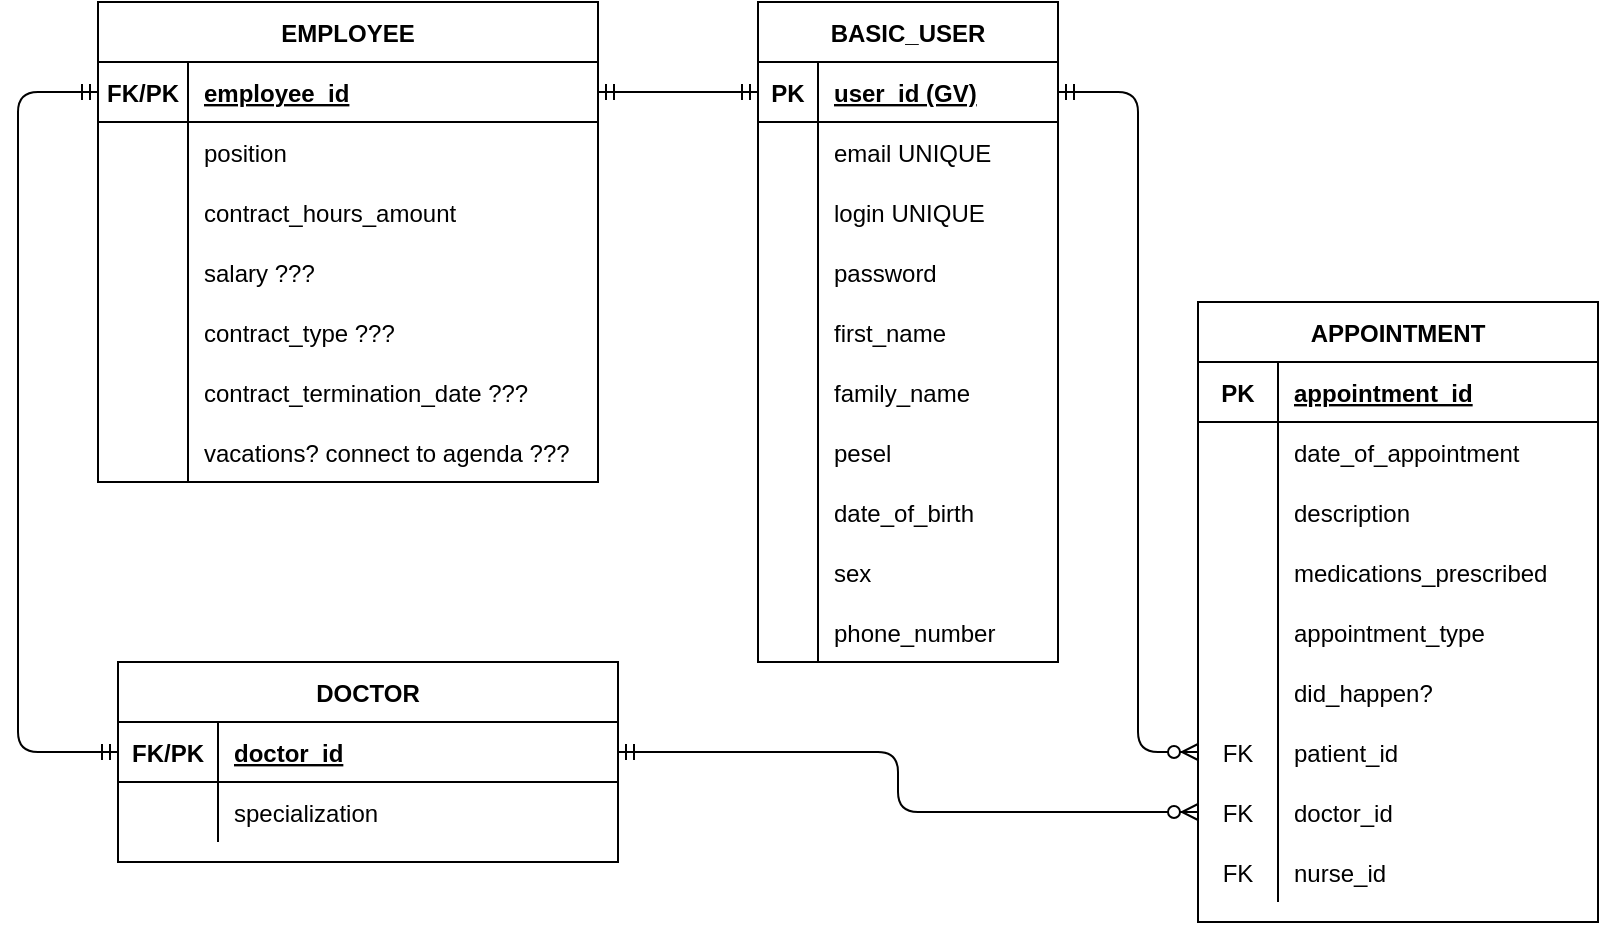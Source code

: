 <mxfile version="14.6.6" type="device"><diagram id="R2lEEEUBdFMjLlhIrx00" name="Page-1"><mxGraphModel dx="1102" dy="582" grid="1" gridSize="10" guides="1" tooltips="1" connect="1" arrows="1" fold="1" page="1" pageScale="1" pageWidth="850" pageHeight="1100" math="0" shadow="0" extFonts="Permanent Marker^https://fonts.googleapis.com/css?family=Permanent+Marker"><root><mxCell id="0"/><mxCell id="1" parent="0"/><mxCell id="C-vyLk0tnHw3VtMMgP7b-13" value="DOCTOR" style="shape=table;startSize=30;container=1;collapsible=1;childLayout=tableLayout;fixedRows=1;rowLines=0;fontStyle=1;align=center;resizeLast=1;" parent="1" vertex="1"><mxGeometry x="80" y="440" width="250" height="100" as="geometry"/></mxCell><mxCell id="C-vyLk0tnHw3VtMMgP7b-14" value="" style="shape=partialRectangle;collapsible=0;dropTarget=0;pointerEvents=0;fillColor=none;points=[[0,0.5],[1,0.5]];portConstraint=eastwest;top=0;left=0;right=0;bottom=1;" parent="C-vyLk0tnHw3VtMMgP7b-13" vertex="1"><mxGeometry y="30" width="250" height="30" as="geometry"/></mxCell><mxCell id="C-vyLk0tnHw3VtMMgP7b-15" value="FK/PK" style="shape=partialRectangle;overflow=hidden;connectable=0;fillColor=none;top=0;left=0;bottom=0;right=0;fontStyle=1;" parent="C-vyLk0tnHw3VtMMgP7b-14" vertex="1"><mxGeometry width="50" height="30" as="geometry"/></mxCell><mxCell id="C-vyLk0tnHw3VtMMgP7b-16" value="doctor_id" style="shape=partialRectangle;overflow=hidden;connectable=0;fillColor=none;top=0;left=0;bottom=0;right=0;align=left;spacingLeft=6;fontStyle=5;" parent="C-vyLk0tnHw3VtMMgP7b-14" vertex="1"><mxGeometry x="50" width="200" height="30" as="geometry"/></mxCell><mxCell id="C-vyLk0tnHw3VtMMgP7b-20" value="" style="shape=partialRectangle;collapsible=0;dropTarget=0;pointerEvents=0;fillColor=none;points=[[0,0.5],[1,0.5]];portConstraint=eastwest;top=0;left=0;right=0;bottom=0;" parent="C-vyLk0tnHw3VtMMgP7b-13" vertex="1"><mxGeometry y="60" width="250" height="30" as="geometry"/></mxCell><mxCell id="C-vyLk0tnHw3VtMMgP7b-21" value="" style="shape=partialRectangle;overflow=hidden;connectable=0;fillColor=none;top=0;left=0;bottom=0;right=0;" parent="C-vyLk0tnHw3VtMMgP7b-20" vertex="1"><mxGeometry width="50" height="30" as="geometry"/></mxCell><mxCell id="C-vyLk0tnHw3VtMMgP7b-22" value="specialization" style="shape=partialRectangle;overflow=hidden;connectable=0;fillColor=none;top=0;left=0;bottom=0;right=0;align=left;spacingLeft=6;" parent="C-vyLk0tnHw3VtMMgP7b-20" vertex="1"><mxGeometry x="50" width="200" height="30" as="geometry"/></mxCell><mxCell id="C-vyLk0tnHw3VtMMgP7b-23" value="BASIC_USER" style="shape=table;startSize=30;container=1;collapsible=1;childLayout=tableLayout;fixedRows=1;rowLines=0;fontStyle=1;align=center;resizeLast=1;" parent="1" vertex="1"><mxGeometry x="400" y="110" width="150" height="330" as="geometry"/></mxCell><mxCell id="C-vyLk0tnHw3VtMMgP7b-24" value="" style="shape=partialRectangle;collapsible=0;dropTarget=0;pointerEvents=0;fillColor=none;points=[[0,0.5],[1,0.5]];portConstraint=eastwest;top=0;left=0;right=0;bottom=1;" parent="C-vyLk0tnHw3VtMMgP7b-23" vertex="1"><mxGeometry y="30" width="150" height="30" as="geometry"/></mxCell><mxCell id="C-vyLk0tnHw3VtMMgP7b-25" value="PK" style="shape=partialRectangle;overflow=hidden;connectable=0;fillColor=none;top=0;left=0;bottom=0;right=0;fontStyle=1;" parent="C-vyLk0tnHw3VtMMgP7b-24" vertex="1"><mxGeometry width="30" height="30" as="geometry"/></mxCell><mxCell id="C-vyLk0tnHw3VtMMgP7b-26" value="user_id (GV)" style="shape=partialRectangle;overflow=hidden;connectable=0;fillColor=none;top=0;left=0;bottom=0;right=0;align=left;spacingLeft=6;fontStyle=5;" parent="C-vyLk0tnHw3VtMMgP7b-24" vertex="1"><mxGeometry x="30" width="120" height="30" as="geometry"/></mxCell><mxCell id="C-vyLk0tnHw3VtMMgP7b-9" value="" style="shape=partialRectangle;collapsible=0;dropTarget=0;pointerEvents=0;fillColor=none;points=[[0,0.5],[1,0.5]];portConstraint=eastwest;top=0;left=0;right=0;bottom=0;" parent="C-vyLk0tnHw3VtMMgP7b-23" vertex="1"><mxGeometry y="60" width="150" height="30" as="geometry"/></mxCell><mxCell id="C-vyLk0tnHw3VtMMgP7b-10" value="" style="shape=partialRectangle;overflow=hidden;connectable=0;fillColor=none;top=0;left=0;bottom=0;right=0;" parent="C-vyLk0tnHw3VtMMgP7b-9" vertex="1"><mxGeometry width="30" height="30" as="geometry"/></mxCell><mxCell id="C-vyLk0tnHw3VtMMgP7b-11" value="email UNIQUE" style="shape=partialRectangle;overflow=hidden;connectable=0;fillColor=none;top=0;left=0;bottom=0;right=0;align=left;spacingLeft=6;" parent="C-vyLk0tnHw3VtMMgP7b-9" vertex="1"><mxGeometry x="30" width="120" height="30" as="geometry"/></mxCell><mxCell id="e5UoP7gr883iHJLDIyNy-10" value="" style="shape=partialRectangle;collapsible=0;dropTarget=0;pointerEvents=0;fillColor=none;points=[[0,0.5],[1,0.5]];portConstraint=eastwest;top=0;left=0;right=0;bottom=0;" parent="C-vyLk0tnHw3VtMMgP7b-23" vertex="1"><mxGeometry y="90" width="150" height="30" as="geometry"/></mxCell><mxCell id="e5UoP7gr883iHJLDIyNy-11" value="" style="shape=partialRectangle;overflow=hidden;connectable=0;fillColor=none;top=0;left=0;bottom=0;right=0;" parent="e5UoP7gr883iHJLDIyNy-10" vertex="1"><mxGeometry width="30" height="30" as="geometry"/></mxCell><mxCell id="e5UoP7gr883iHJLDIyNy-12" value="login UNIQUE" style="shape=partialRectangle;overflow=hidden;connectable=0;fillColor=none;top=0;left=0;bottom=0;right=0;align=left;spacingLeft=6;" parent="e5UoP7gr883iHJLDIyNy-10" vertex="1"><mxGeometry x="30" width="120" height="30" as="geometry"/></mxCell><mxCell id="e5UoP7gr883iHJLDIyNy-14" value="" style="shape=partialRectangle;collapsible=0;dropTarget=0;pointerEvents=0;fillColor=none;points=[[0,0.5],[1,0.5]];portConstraint=eastwest;top=0;left=0;right=0;bottom=0;" parent="C-vyLk0tnHw3VtMMgP7b-23" vertex="1"><mxGeometry y="120" width="150" height="30" as="geometry"/></mxCell><mxCell id="e5UoP7gr883iHJLDIyNy-15" value="" style="shape=partialRectangle;overflow=hidden;connectable=0;fillColor=none;top=0;left=0;bottom=0;right=0;" parent="e5UoP7gr883iHJLDIyNy-14" vertex="1"><mxGeometry width="30" height="30" as="geometry"/></mxCell><mxCell id="e5UoP7gr883iHJLDIyNy-16" value="password" style="shape=partialRectangle;overflow=hidden;connectable=0;fillColor=none;top=0;left=0;bottom=0;right=0;align=left;spacingLeft=6;" parent="e5UoP7gr883iHJLDIyNy-14" vertex="1"><mxGeometry x="30" width="120" height="30" as="geometry"/></mxCell><mxCell id="e5UoP7gr883iHJLDIyNy-17" value="" style="shape=partialRectangle;collapsible=0;dropTarget=0;pointerEvents=0;fillColor=none;points=[[0,0.5],[1,0.5]];portConstraint=eastwest;top=0;left=0;right=0;bottom=0;" parent="C-vyLk0tnHw3VtMMgP7b-23" vertex="1"><mxGeometry y="150" width="150" height="30" as="geometry"/></mxCell><mxCell id="e5UoP7gr883iHJLDIyNy-18" value="" style="shape=partialRectangle;overflow=hidden;connectable=0;fillColor=none;top=0;left=0;bottom=0;right=0;" parent="e5UoP7gr883iHJLDIyNy-17" vertex="1"><mxGeometry width="30" height="30" as="geometry"/></mxCell><mxCell id="e5UoP7gr883iHJLDIyNy-19" value="first_name" style="shape=partialRectangle;overflow=hidden;connectable=0;fillColor=none;top=0;left=0;bottom=0;right=0;align=left;spacingLeft=6;" parent="e5UoP7gr883iHJLDIyNy-17" vertex="1"><mxGeometry x="30" width="120" height="30" as="geometry"/></mxCell><mxCell id="e5UoP7gr883iHJLDIyNy-20" value="" style="shape=partialRectangle;collapsible=0;dropTarget=0;pointerEvents=0;fillColor=none;points=[[0,0.5],[1,0.5]];portConstraint=eastwest;top=0;left=0;right=0;bottom=0;" parent="C-vyLk0tnHw3VtMMgP7b-23" vertex="1"><mxGeometry y="180" width="150" height="30" as="geometry"/></mxCell><mxCell id="e5UoP7gr883iHJLDIyNy-21" value="" style="shape=partialRectangle;overflow=hidden;connectable=0;fillColor=none;top=0;left=0;bottom=0;right=0;" parent="e5UoP7gr883iHJLDIyNy-20" vertex="1"><mxGeometry width="30" height="30" as="geometry"/></mxCell><mxCell id="e5UoP7gr883iHJLDIyNy-22" value="family_name" style="shape=partialRectangle;overflow=hidden;connectable=0;fillColor=none;top=0;left=0;bottom=0;right=0;align=left;spacingLeft=6;" parent="e5UoP7gr883iHJLDIyNy-20" vertex="1"><mxGeometry x="30" width="120" height="30" as="geometry"/></mxCell><mxCell id="e5UoP7gr883iHJLDIyNy-23" value="" style="shape=partialRectangle;collapsible=0;dropTarget=0;pointerEvents=0;fillColor=none;points=[[0,0.5],[1,0.5]];portConstraint=eastwest;top=0;left=0;right=0;bottom=0;" parent="C-vyLk0tnHw3VtMMgP7b-23" vertex="1"><mxGeometry y="210" width="150" height="30" as="geometry"/></mxCell><mxCell id="e5UoP7gr883iHJLDIyNy-24" value="" style="shape=partialRectangle;overflow=hidden;connectable=0;fillColor=none;top=0;left=0;bottom=0;right=0;" parent="e5UoP7gr883iHJLDIyNy-23" vertex="1"><mxGeometry width="30" height="30" as="geometry"/></mxCell><mxCell id="e5UoP7gr883iHJLDIyNy-25" value="pesel" style="shape=partialRectangle;overflow=hidden;connectable=0;fillColor=none;top=0;left=0;bottom=0;right=0;align=left;spacingLeft=6;" parent="e5UoP7gr883iHJLDIyNy-23" vertex="1"><mxGeometry x="30" width="120" height="30" as="geometry"/></mxCell><mxCell id="e5UoP7gr883iHJLDIyNy-26" value="" style="shape=partialRectangle;collapsible=0;dropTarget=0;pointerEvents=0;fillColor=none;points=[[0,0.5],[1,0.5]];portConstraint=eastwest;top=0;left=0;right=0;bottom=0;" parent="C-vyLk0tnHw3VtMMgP7b-23" vertex="1"><mxGeometry y="240" width="150" height="30" as="geometry"/></mxCell><mxCell id="e5UoP7gr883iHJLDIyNy-27" value="" style="shape=partialRectangle;overflow=hidden;connectable=0;fillColor=none;top=0;left=0;bottom=0;right=0;" parent="e5UoP7gr883iHJLDIyNy-26" vertex="1"><mxGeometry width="30" height="30" as="geometry"/></mxCell><mxCell id="e5UoP7gr883iHJLDIyNy-28" value="date_of_birth" style="shape=partialRectangle;overflow=hidden;connectable=0;fillColor=none;top=0;left=0;bottom=0;right=0;align=left;spacingLeft=6;" parent="e5UoP7gr883iHJLDIyNy-26" vertex="1"><mxGeometry x="30" width="120" height="30" as="geometry"/></mxCell><mxCell id="e5UoP7gr883iHJLDIyNy-29" value="" style="shape=partialRectangle;collapsible=0;dropTarget=0;pointerEvents=0;fillColor=none;points=[[0,0.5],[1,0.5]];portConstraint=eastwest;top=0;left=0;right=0;bottom=0;" parent="C-vyLk0tnHw3VtMMgP7b-23" vertex="1"><mxGeometry y="270" width="150" height="30" as="geometry"/></mxCell><mxCell id="e5UoP7gr883iHJLDIyNy-30" value="" style="shape=partialRectangle;overflow=hidden;connectable=0;fillColor=none;top=0;left=0;bottom=0;right=0;" parent="e5UoP7gr883iHJLDIyNy-29" vertex="1"><mxGeometry width="30" height="30" as="geometry"/></mxCell><mxCell id="e5UoP7gr883iHJLDIyNy-31" value="sex" style="shape=partialRectangle;overflow=hidden;connectable=0;fillColor=none;top=0;left=0;bottom=0;right=0;align=left;spacingLeft=6;" parent="e5UoP7gr883iHJLDIyNy-29" vertex="1"><mxGeometry x="30" width="120" height="30" as="geometry"/></mxCell><mxCell id="C-vyLk0tnHw3VtMMgP7b-27" value="" style="shape=partialRectangle;collapsible=0;dropTarget=0;pointerEvents=0;fillColor=none;points=[[0,0.5],[1,0.5]];portConstraint=eastwest;top=0;left=0;right=0;bottom=0;" parent="C-vyLk0tnHw3VtMMgP7b-23" vertex="1"><mxGeometry y="300" width="150" height="30" as="geometry"/></mxCell><mxCell id="C-vyLk0tnHw3VtMMgP7b-28" value="" style="shape=partialRectangle;overflow=hidden;connectable=0;fillColor=none;top=0;left=0;bottom=0;right=0;" parent="C-vyLk0tnHw3VtMMgP7b-27" vertex="1"><mxGeometry width="30" height="30" as="geometry"/></mxCell><mxCell id="C-vyLk0tnHw3VtMMgP7b-29" value="phone_number" style="shape=partialRectangle;overflow=hidden;connectable=0;fillColor=none;top=0;left=0;bottom=0;right=0;align=left;spacingLeft=6;" parent="C-vyLk0tnHw3VtMMgP7b-27" vertex="1"><mxGeometry x="30" width="120" height="30" as="geometry"/></mxCell><mxCell id="e5UoP7gr883iHJLDIyNy-13" value="" style="edgeStyle=entityRelationEdgeStyle;fontSize=12;html=1;endArrow=ERmandOne;startArrow=ERmandOne;exitX=1;exitY=0.5;exitDx=0;exitDy=0;entryX=0;entryY=0.5;entryDx=0;entryDy=0;" parent="1" source="e5UoP7gr883iHJLDIyNy-55" target="C-vyLk0tnHw3VtMMgP7b-24" edge="1"><mxGeometry width="100" height="100" relative="1" as="geometry"><mxPoint x="300" y="154.5" as="sourcePoint"/><mxPoint x="390" y="155" as="targetPoint"/></mxGeometry></mxCell><mxCell id="e5UoP7gr883iHJLDIyNy-32" value="APPOINTMENT" style="shape=table;startSize=30;container=1;collapsible=1;childLayout=tableLayout;fixedRows=1;rowLines=0;fontStyle=1;align=center;resizeLast=1;" parent="1" vertex="1"><mxGeometry x="620" y="260" width="200" height="310" as="geometry"/></mxCell><mxCell id="e5UoP7gr883iHJLDIyNy-33" value="" style="shape=partialRectangle;collapsible=0;dropTarget=0;pointerEvents=0;fillColor=none;top=0;left=0;bottom=1;right=0;points=[[0,0.5],[1,0.5]];portConstraint=eastwest;" parent="e5UoP7gr883iHJLDIyNy-32" vertex="1"><mxGeometry y="30" width="200" height="30" as="geometry"/></mxCell><mxCell id="e5UoP7gr883iHJLDIyNy-34" value="PK" style="shape=partialRectangle;connectable=0;fillColor=none;top=0;left=0;bottom=0;right=0;fontStyle=1;overflow=hidden;" parent="e5UoP7gr883iHJLDIyNy-33" vertex="1"><mxGeometry width="40" height="30" as="geometry"/></mxCell><mxCell id="e5UoP7gr883iHJLDIyNy-35" value="appointment_id" style="shape=partialRectangle;connectable=0;fillColor=none;top=0;left=0;bottom=0;right=0;align=left;spacingLeft=6;fontStyle=5;overflow=hidden;" parent="e5UoP7gr883iHJLDIyNy-33" vertex="1"><mxGeometry x="40" width="160" height="30" as="geometry"/></mxCell><mxCell id="e5UoP7gr883iHJLDIyNy-36" value="" style="shape=partialRectangle;collapsible=0;dropTarget=0;pointerEvents=0;fillColor=none;top=0;left=0;bottom=0;right=0;points=[[0,0.5],[1,0.5]];portConstraint=eastwest;" parent="e5UoP7gr883iHJLDIyNy-32" vertex="1"><mxGeometry y="60" width="200" height="30" as="geometry"/></mxCell><mxCell id="e5UoP7gr883iHJLDIyNy-37" value="" style="shape=partialRectangle;connectable=0;fillColor=none;top=0;left=0;bottom=0;right=0;editable=1;overflow=hidden;" parent="e5UoP7gr883iHJLDIyNy-36" vertex="1"><mxGeometry width="40" height="30" as="geometry"/></mxCell><mxCell id="e5UoP7gr883iHJLDIyNy-38" value="date_of_appointment" style="shape=partialRectangle;connectable=0;fillColor=none;top=0;left=0;bottom=0;right=0;align=left;spacingLeft=6;overflow=hidden;" parent="e5UoP7gr883iHJLDIyNy-36" vertex="1"><mxGeometry x="40" width="160" height="30" as="geometry"/></mxCell><mxCell id="e5UoP7gr883iHJLDIyNy-39" value="" style="shape=partialRectangle;collapsible=0;dropTarget=0;pointerEvents=0;fillColor=none;top=0;left=0;bottom=0;right=0;points=[[0,0.5],[1,0.5]];portConstraint=eastwest;" parent="e5UoP7gr883iHJLDIyNy-32" vertex="1"><mxGeometry y="90" width="200" height="30" as="geometry"/></mxCell><mxCell id="e5UoP7gr883iHJLDIyNy-40" value="" style="shape=partialRectangle;connectable=0;fillColor=none;top=0;left=0;bottom=0;right=0;editable=1;overflow=hidden;" parent="e5UoP7gr883iHJLDIyNy-39" vertex="1"><mxGeometry width="40" height="30" as="geometry"/></mxCell><mxCell id="e5UoP7gr883iHJLDIyNy-41" value="description" style="shape=partialRectangle;connectable=0;fillColor=none;top=0;left=0;bottom=0;right=0;align=left;spacingLeft=6;overflow=hidden;" parent="e5UoP7gr883iHJLDIyNy-39" vertex="1"><mxGeometry x="40" width="160" height="30" as="geometry"/></mxCell><mxCell id="e5UoP7gr883iHJLDIyNy-42" value="" style="shape=partialRectangle;collapsible=0;dropTarget=0;pointerEvents=0;fillColor=none;top=0;left=0;bottom=0;right=0;points=[[0,0.5],[1,0.5]];portConstraint=eastwest;" parent="e5UoP7gr883iHJLDIyNy-32" vertex="1"><mxGeometry y="120" width="200" height="30" as="geometry"/></mxCell><mxCell id="e5UoP7gr883iHJLDIyNy-43" value="" style="shape=partialRectangle;connectable=0;fillColor=none;top=0;left=0;bottom=0;right=0;editable=1;overflow=hidden;" parent="e5UoP7gr883iHJLDIyNy-42" vertex="1"><mxGeometry width="40" height="30" as="geometry"/></mxCell><mxCell id="e5UoP7gr883iHJLDIyNy-44" value="medications_prescribed" style="shape=partialRectangle;connectable=0;fillColor=none;top=0;left=0;bottom=0;right=0;align=left;spacingLeft=6;overflow=hidden;" parent="e5UoP7gr883iHJLDIyNy-42" vertex="1"><mxGeometry x="40" width="160" height="30" as="geometry"/></mxCell><mxCell id="GxT1I4hz85T1aQB8a2fB-6" value="" style="shape=partialRectangle;collapsible=0;dropTarget=0;pointerEvents=0;fillColor=none;top=0;left=0;bottom=0;right=0;points=[[0,0.5],[1,0.5]];portConstraint=eastwest;" parent="e5UoP7gr883iHJLDIyNy-32" vertex="1"><mxGeometry y="150" width="200" height="30" as="geometry"/></mxCell><mxCell id="GxT1I4hz85T1aQB8a2fB-7" value="" style="shape=partialRectangle;connectable=0;fillColor=none;top=0;left=0;bottom=0;right=0;editable=1;overflow=hidden;" parent="GxT1I4hz85T1aQB8a2fB-6" vertex="1"><mxGeometry width="40" height="30" as="geometry"/></mxCell><mxCell id="GxT1I4hz85T1aQB8a2fB-8" value="appointment_type" style="shape=partialRectangle;connectable=0;fillColor=none;top=0;left=0;bottom=0;right=0;align=left;spacingLeft=6;overflow=hidden;" parent="GxT1I4hz85T1aQB8a2fB-6" vertex="1"><mxGeometry x="40" width="160" height="30" as="geometry"/></mxCell><mxCell id="GxT1I4hz85T1aQB8a2fB-9" value="" style="shape=partialRectangle;collapsible=0;dropTarget=0;pointerEvents=0;fillColor=none;top=0;left=0;bottom=0;right=0;points=[[0,0.5],[1,0.5]];portConstraint=eastwest;" parent="e5UoP7gr883iHJLDIyNy-32" vertex="1"><mxGeometry y="180" width="200" height="30" as="geometry"/></mxCell><mxCell id="GxT1I4hz85T1aQB8a2fB-10" value="" style="shape=partialRectangle;connectable=0;fillColor=none;top=0;left=0;bottom=0;right=0;editable=1;overflow=hidden;" parent="GxT1I4hz85T1aQB8a2fB-9" vertex="1"><mxGeometry width="40" height="30" as="geometry"/></mxCell><mxCell id="GxT1I4hz85T1aQB8a2fB-11" value="did_happen?" style="shape=partialRectangle;connectable=0;fillColor=none;top=0;left=0;bottom=0;right=0;align=left;spacingLeft=6;overflow=hidden;" parent="GxT1I4hz85T1aQB8a2fB-9" vertex="1"><mxGeometry x="40" width="160" height="30" as="geometry"/></mxCell><mxCell id="mpAxK1Q16JJRkNMPBAZe-1" value="" style="shape=partialRectangle;collapsible=0;dropTarget=0;pointerEvents=0;fillColor=none;top=0;left=0;bottom=0;right=0;points=[[0,0.5],[1,0.5]];portConstraint=eastwest;" vertex="1" parent="e5UoP7gr883iHJLDIyNy-32"><mxGeometry y="210" width="200" height="30" as="geometry"/></mxCell><mxCell id="mpAxK1Q16JJRkNMPBAZe-2" value="FK" style="shape=partialRectangle;connectable=0;fillColor=none;top=0;left=0;bottom=0;right=0;editable=1;overflow=hidden;" vertex="1" parent="mpAxK1Q16JJRkNMPBAZe-1"><mxGeometry width="40" height="30" as="geometry"/></mxCell><mxCell id="mpAxK1Q16JJRkNMPBAZe-3" value="patient_id" style="shape=partialRectangle;connectable=0;fillColor=none;top=0;left=0;bottom=0;right=0;align=left;spacingLeft=6;overflow=hidden;" vertex="1" parent="mpAxK1Q16JJRkNMPBAZe-1"><mxGeometry x="40" width="160" height="30" as="geometry"/></mxCell><mxCell id="e5UoP7gr883iHJLDIyNy-49" value="" style="shape=partialRectangle;collapsible=0;dropTarget=0;pointerEvents=0;fillColor=none;top=0;left=0;bottom=0;right=0;points=[[0,0.5],[1,0.5]];portConstraint=eastwest;" parent="e5UoP7gr883iHJLDIyNy-32" vertex="1"><mxGeometry y="240" width="200" height="30" as="geometry"/></mxCell><mxCell id="e5UoP7gr883iHJLDIyNy-50" value="FK" style="shape=partialRectangle;connectable=0;fillColor=none;top=0;left=0;bottom=0;right=0;editable=1;overflow=hidden;" parent="e5UoP7gr883iHJLDIyNy-49" vertex="1"><mxGeometry width="40" height="30" as="geometry"/></mxCell><mxCell id="e5UoP7gr883iHJLDIyNy-51" value="doctor_id" style="shape=partialRectangle;connectable=0;fillColor=none;top=0;left=0;bottom=0;right=0;align=left;spacingLeft=6;overflow=hidden;" parent="e5UoP7gr883iHJLDIyNy-49" vertex="1"><mxGeometry x="40" width="160" height="30" as="geometry"/></mxCell><mxCell id="GxT1I4hz85T1aQB8a2fB-3" value="" style="shape=partialRectangle;collapsible=0;dropTarget=0;pointerEvents=0;fillColor=none;top=0;left=0;bottom=0;right=0;points=[[0,0.5],[1,0.5]];portConstraint=eastwest;" parent="e5UoP7gr883iHJLDIyNy-32" vertex="1"><mxGeometry y="270" width="200" height="30" as="geometry"/></mxCell><mxCell id="GxT1I4hz85T1aQB8a2fB-4" value="FK" style="shape=partialRectangle;connectable=0;fillColor=none;top=0;left=0;bottom=0;right=0;editable=1;overflow=hidden;" parent="GxT1I4hz85T1aQB8a2fB-3" vertex="1"><mxGeometry width="40" height="30" as="geometry"/></mxCell><mxCell id="GxT1I4hz85T1aQB8a2fB-5" value="nurse_id" style="shape=partialRectangle;connectable=0;fillColor=none;top=0;left=0;bottom=0;right=0;align=left;spacingLeft=6;overflow=hidden;" parent="GxT1I4hz85T1aQB8a2fB-3" vertex="1"><mxGeometry x="40" width="160" height="30" as="geometry"/></mxCell><mxCell id="e5UoP7gr883iHJLDIyNy-45" value="" style="edgeStyle=elbowEdgeStyle;fontSize=12;html=1;endArrow=ERzeroToMany;startArrow=ERmandOne;exitX=1;exitY=0.5;exitDx=0;exitDy=0;entryX=0;entryY=0.5;entryDx=0;entryDy=0;" parent="1" source="C-vyLk0tnHw3VtMMgP7b-24" edge="1" target="mpAxK1Q16JJRkNMPBAZe-1"><mxGeometry width="100" height="100" relative="1" as="geometry"><mxPoint x="820" y="155" as="sourcePoint"/><mxPoint x="620" y="305" as="targetPoint"/><Array as="points"><mxPoint x="590" y="240"/></Array></mxGeometry></mxCell><mxCell id="e5UoP7gr883iHJLDIyNy-54" value="EMPLOYEE" style="shape=table;startSize=30;container=1;collapsible=1;childLayout=tableLayout;fixedRows=1;rowLines=0;fontStyle=1;align=center;resizeLast=1;" parent="1" vertex="1"><mxGeometry x="70" y="110" width="250" height="240" as="geometry"/></mxCell><mxCell id="e5UoP7gr883iHJLDIyNy-55" value="" style="shape=partialRectangle;collapsible=0;dropTarget=0;pointerEvents=0;fillColor=none;top=0;left=0;bottom=1;right=0;points=[[0,0.5],[1,0.5]];portConstraint=eastwest;" parent="e5UoP7gr883iHJLDIyNy-54" vertex="1"><mxGeometry y="30" width="250" height="30" as="geometry"/></mxCell><mxCell id="e5UoP7gr883iHJLDIyNy-56" value="FK/PK" style="shape=partialRectangle;connectable=0;fillColor=none;top=0;left=0;bottom=0;right=0;fontStyle=1;overflow=hidden;" parent="e5UoP7gr883iHJLDIyNy-55" vertex="1"><mxGeometry width="45" height="30" as="geometry"/></mxCell><mxCell id="e5UoP7gr883iHJLDIyNy-57" value="employee_id" style="shape=partialRectangle;connectable=0;fillColor=none;top=0;left=0;bottom=0;right=0;align=left;spacingLeft=6;fontStyle=5;overflow=hidden;" parent="e5UoP7gr883iHJLDIyNy-55" vertex="1"><mxGeometry x="45" width="205" height="30" as="geometry"/></mxCell><mxCell id="e5UoP7gr883iHJLDIyNy-120" value="" style="shape=partialRectangle;collapsible=0;dropTarget=0;pointerEvents=0;fillColor=none;top=0;left=0;bottom=0;right=0;points=[[0,0.5],[1,0.5]];portConstraint=eastwest;" parent="e5UoP7gr883iHJLDIyNy-54" vertex="1"><mxGeometry y="60" width="250" height="30" as="geometry"/></mxCell><mxCell id="e5UoP7gr883iHJLDIyNy-121" value="" style="shape=partialRectangle;connectable=0;fillColor=none;top=0;left=0;bottom=0;right=0;editable=1;overflow=hidden;" parent="e5UoP7gr883iHJLDIyNy-120" vertex="1"><mxGeometry width="45" height="30" as="geometry"/></mxCell><mxCell id="e5UoP7gr883iHJLDIyNy-122" value="position" style="shape=partialRectangle;connectable=0;fillColor=none;top=0;left=0;bottom=0;right=0;align=left;spacingLeft=6;overflow=hidden;" parent="e5UoP7gr883iHJLDIyNy-120" vertex="1"><mxGeometry x="45" width="205" height="30" as="geometry"/></mxCell><mxCell id="e5UoP7gr883iHJLDIyNy-103" value="" style="shape=partialRectangle;collapsible=0;dropTarget=0;pointerEvents=0;fillColor=none;top=0;left=0;bottom=0;right=0;points=[[0,0.5],[1,0.5]];portConstraint=eastwest;" parent="e5UoP7gr883iHJLDIyNy-54" vertex="1"><mxGeometry y="90" width="250" height="30" as="geometry"/></mxCell><mxCell id="e5UoP7gr883iHJLDIyNy-104" value="" style="shape=partialRectangle;connectable=0;fillColor=none;top=0;left=0;bottom=0;right=0;editable=1;overflow=hidden;" parent="e5UoP7gr883iHJLDIyNy-103" vertex="1"><mxGeometry width="45" height="30" as="geometry"/></mxCell><mxCell id="e5UoP7gr883iHJLDIyNy-105" value="contract_hours_amount" style="shape=partialRectangle;connectable=0;fillColor=none;top=0;left=0;bottom=0;right=0;align=left;spacingLeft=6;overflow=hidden;" parent="e5UoP7gr883iHJLDIyNy-103" vertex="1"><mxGeometry x="45" width="205" height="30" as="geometry"/></mxCell><mxCell id="e5UoP7gr883iHJLDIyNy-61" value="" style="shape=partialRectangle;collapsible=0;dropTarget=0;pointerEvents=0;fillColor=none;top=0;left=0;bottom=0;right=0;points=[[0,0.5],[1,0.5]];portConstraint=eastwest;" parent="e5UoP7gr883iHJLDIyNy-54" vertex="1"><mxGeometry y="120" width="250" height="30" as="geometry"/></mxCell><mxCell id="e5UoP7gr883iHJLDIyNy-62" value="" style="shape=partialRectangle;connectable=0;fillColor=none;top=0;left=0;bottom=0;right=0;editable=1;overflow=hidden;" parent="e5UoP7gr883iHJLDIyNy-61" vertex="1"><mxGeometry width="45" height="30" as="geometry"/></mxCell><mxCell id="e5UoP7gr883iHJLDIyNy-63" value="salary ???" style="shape=partialRectangle;connectable=0;fillColor=none;top=0;left=0;bottom=0;right=0;align=left;spacingLeft=6;overflow=hidden;" parent="e5UoP7gr883iHJLDIyNy-61" vertex="1"><mxGeometry x="45" width="205" height="30" as="geometry"/></mxCell><mxCell id="e5UoP7gr883iHJLDIyNy-64" value="" style="shape=partialRectangle;collapsible=0;dropTarget=0;pointerEvents=0;fillColor=none;top=0;left=0;bottom=0;right=0;points=[[0,0.5],[1,0.5]];portConstraint=eastwest;" parent="e5UoP7gr883iHJLDIyNy-54" vertex="1"><mxGeometry y="150" width="250" height="30" as="geometry"/></mxCell><mxCell id="e5UoP7gr883iHJLDIyNy-65" value="" style="shape=partialRectangle;connectable=0;fillColor=none;top=0;left=0;bottom=0;right=0;editable=1;overflow=hidden;" parent="e5UoP7gr883iHJLDIyNy-64" vertex="1"><mxGeometry width="45" height="30" as="geometry"/></mxCell><mxCell id="e5UoP7gr883iHJLDIyNy-66" value="contract_type ???" style="shape=partialRectangle;connectable=0;fillColor=none;top=0;left=0;bottom=0;right=0;align=left;spacingLeft=6;overflow=hidden;" parent="e5UoP7gr883iHJLDIyNy-64" vertex="1"><mxGeometry x="45" width="205" height="30" as="geometry"/></mxCell><mxCell id="e5UoP7gr883iHJLDIyNy-114" value="" style="shape=partialRectangle;collapsible=0;dropTarget=0;pointerEvents=0;fillColor=none;top=0;left=0;bottom=0;right=0;points=[[0,0.5],[1,0.5]];portConstraint=eastwest;" parent="e5UoP7gr883iHJLDIyNy-54" vertex="1"><mxGeometry y="180" width="250" height="30" as="geometry"/></mxCell><mxCell id="e5UoP7gr883iHJLDIyNy-115" value="" style="shape=partialRectangle;connectable=0;fillColor=none;top=0;left=0;bottom=0;right=0;editable=1;overflow=hidden;" parent="e5UoP7gr883iHJLDIyNy-114" vertex="1"><mxGeometry width="45" height="30" as="geometry"/></mxCell><mxCell id="e5UoP7gr883iHJLDIyNy-116" value="contract_termination_date ???" style="shape=partialRectangle;connectable=0;fillColor=none;top=0;left=0;bottom=0;right=0;align=left;spacingLeft=6;overflow=hidden;" parent="e5UoP7gr883iHJLDIyNy-114" vertex="1"><mxGeometry x="45" width="205" height="30" as="geometry"/></mxCell><mxCell id="e5UoP7gr883iHJLDIyNy-117" value="" style="shape=partialRectangle;collapsible=0;dropTarget=0;pointerEvents=0;fillColor=none;top=0;left=0;bottom=0;right=0;points=[[0,0.5],[1,0.5]];portConstraint=eastwest;" parent="e5UoP7gr883iHJLDIyNy-54" vertex="1"><mxGeometry y="210" width="250" height="30" as="geometry"/></mxCell><mxCell id="e5UoP7gr883iHJLDIyNy-118" value="" style="shape=partialRectangle;connectable=0;fillColor=none;top=0;left=0;bottom=0;right=0;editable=1;overflow=hidden;" parent="e5UoP7gr883iHJLDIyNy-117" vertex="1"><mxGeometry width="45" height="30" as="geometry"/></mxCell><mxCell id="e5UoP7gr883iHJLDIyNy-119" value="vacations? connect to agenda ???" style="shape=partialRectangle;connectable=0;fillColor=none;top=0;left=0;bottom=0;right=0;align=left;spacingLeft=6;overflow=hidden;" parent="e5UoP7gr883iHJLDIyNy-117" vertex="1"><mxGeometry x="45" width="205" height="30" as="geometry"/></mxCell><mxCell id="e5UoP7gr883iHJLDIyNy-101" value="" style="edgeStyle=orthogonalEdgeStyle;fontSize=12;html=1;endArrow=ERmandOne;startArrow=ERmandOne;entryX=0;entryY=0.5;entryDx=0;entryDy=0;exitX=0;exitY=0.5;exitDx=0;exitDy=0;" parent="1" source="C-vyLk0tnHw3VtMMgP7b-14" target="e5UoP7gr883iHJLDIyNy-55" edge="1"><mxGeometry width="100" height="100" relative="1" as="geometry"><mxPoint x="70" y="488" as="sourcePoint"/><mxPoint x="70" y="190" as="targetPoint"/><Array as="points"><mxPoint x="30" y="485"/><mxPoint x="30" y="155"/></Array></mxGeometry></mxCell><mxCell id="GxT1I4hz85T1aQB8a2fB-1" value="" style="edgeStyle=elbowEdgeStyle;fontSize=12;html=1;endArrow=ERzeroToMany;startArrow=ERmandOne;entryX=0;entryY=0.5;entryDx=0;entryDy=0;exitX=1;exitY=0.5;exitDx=0;exitDy=0;" parent="1" source="C-vyLk0tnHw3VtMMgP7b-14" target="e5UoP7gr883iHJLDIyNy-49" edge="1"><mxGeometry width="100" height="100" relative="1" as="geometry"><mxPoint x="320" y="515" as="sourcePoint"/><mxPoint x="570" y="560" as="targetPoint"/><Array as="points"><mxPoint x="470" y="480"/></Array></mxGeometry></mxCell></root></mxGraphModel></diagram></mxfile>
